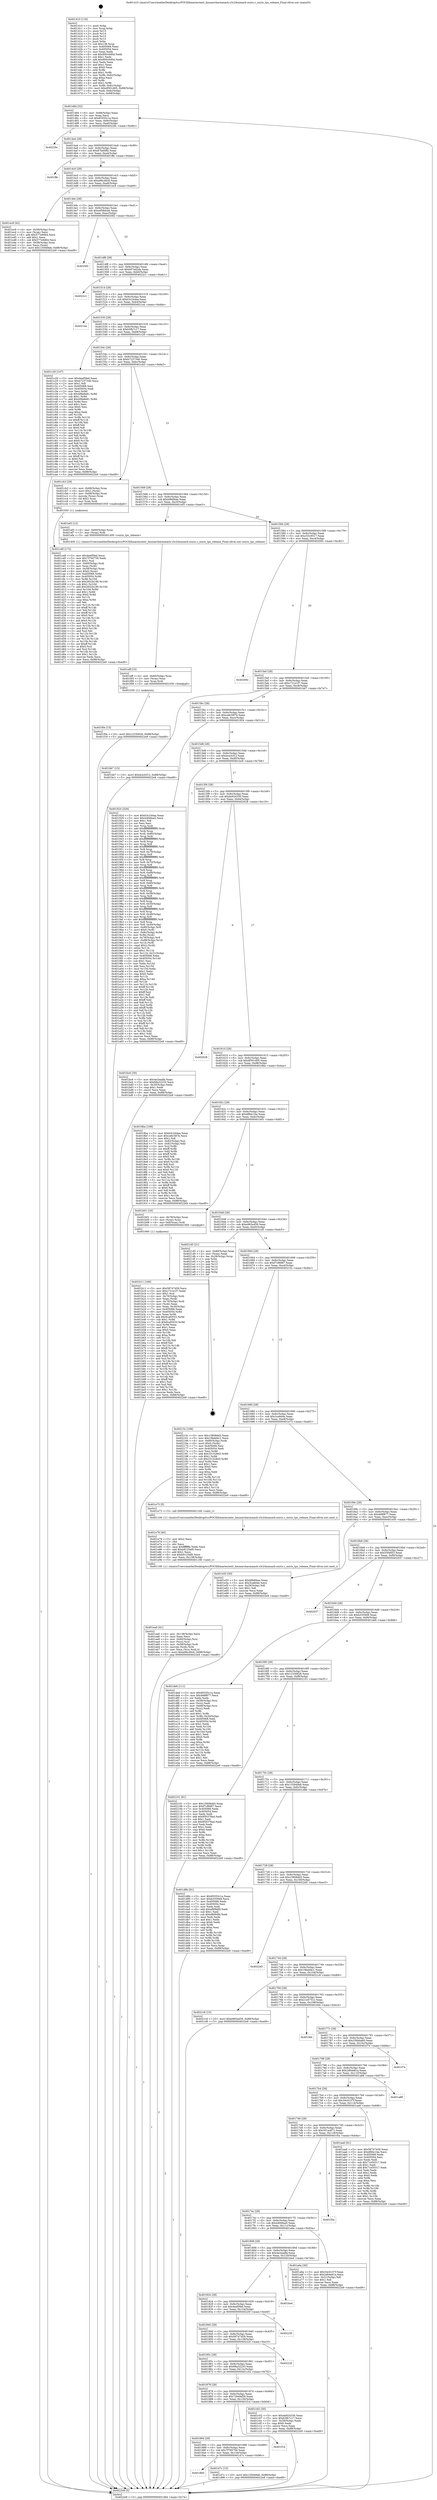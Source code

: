 digraph "0x401410" {
  label = "0x401410 (/mnt/c/Users/mathe/Desktop/tcc/POCII/binaries/extr_linuxarcharmmach-s3c24xxmach-osiris.c_osiris_tps_release_Final-ollvm.out::main(0))"
  labelloc = "t"
  node[shape=record]

  Entry [label="",width=0.3,height=0.3,shape=circle,fillcolor=black,style=filled]
  "0x401484" [label="{
     0x401484 [32]\l
     | [instrs]\l
     &nbsp;&nbsp;0x401484 \<+6\>: mov -0x88(%rbp),%eax\l
     &nbsp;&nbsp;0x40148a \<+2\>: mov %eax,%ecx\l
     &nbsp;&nbsp;0x40148c \<+6\>: sub $0x85555c1a,%ecx\l
     &nbsp;&nbsp;0x401492 \<+6\>: mov %eax,-0x9c(%rbp)\l
     &nbsp;&nbsp;0x401498 \<+6\>: mov %ecx,-0xa0(%rbp)\l
     &nbsp;&nbsp;0x40149e \<+6\>: je 000000000040229c \<main+0xe8c\>\l
  }"]
  "0x40229c" [label="{
     0x40229c\l
  }", style=dashed]
  "0x4014a4" [label="{
     0x4014a4 [28]\l
     | [instrs]\l
     &nbsp;&nbsp;0x4014a4 \<+5\>: jmp 00000000004014a9 \<main+0x99\>\l
     &nbsp;&nbsp;0x4014a9 \<+6\>: mov -0x9c(%rbp),%eax\l
     &nbsp;&nbsp;0x4014af \<+5\>: sub $0x87bd5f8c,%eax\l
     &nbsp;&nbsp;0x4014b4 \<+6\>: mov %eax,-0xa4(%rbp)\l
     &nbsp;&nbsp;0x4014ba \<+6\>: je 0000000000401ffe \<main+0xbee\>\l
  }"]
  Exit [label="",width=0.3,height=0.3,shape=circle,fillcolor=black,style=filled,peripheries=2]
  "0x401ffe" [label="{
     0x401ffe\l
  }", style=dashed]
  "0x4014c0" [label="{
     0x4014c0 [28]\l
     | [instrs]\l
     &nbsp;&nbsp;0x4014c0 \<+5\>: jmp 00000000004014c5 \<main+0xb5\>\l
     &nbsp;&nbsp;0x4014c5 \<+6\>: mov -0x9c(%rbp),%eax\l
     &nbsp;&nbsp;0x4014cb \<+5\>: sub $0xa96c46c6,%eax\l
     &nbsp;&nbsp;0x4014d0 \<+6\>: mov %eax,-0xa8(%rbp)\l
     &nbsp;&nbsp;0x4014d6 \<+6\>: je 0000000000401ec9 \<main+0xab9\>\l
  }"]
  "0x401f0e" [label="{
     0x401f0e [15]\l
     | [instrs]\l
     &nbsp;&nbsp;0x401f0e \<+10\>: movl $0x12330626,-0x88(%rbp)\l
     &nbsp;&nbsp;0x401f18 \<+5\>: jmp 00000000004022e9 \<main+0xed9\>\l
  }"]
  "0x401ec9" [label="{
     0x401ec9 [42]\l
     | [instrs]\l
     &nbsp;&nbsp;0x401ec9 \<+4\>: mov -0x58(%rbp),%rax\l
     &nbsp;&nbsp;0x401ecd \<+2\>: mov (%rax),%ecx\l
     &nbsp;&nbsp;0x401ecf \<+6\>: add $0x577e9d64,%ecx\l
     &nbsp;&nbsp;0x401ed5 \<+3\>: add $0x1,%ecx\l
     &nbsp;&nbsp;0x401ed8 \<+6\>: sub $0x577e9d64,%ecx\l
     &nbsp;&nbsp;0x401ede \<+4\>: mov -0x58(%rbp),%rax\l
     &nbsp;&nbsp;0x401ee2 \<+2\>: mov %ecx,(%rax)\l
     &nbsp;&nbsp;0x401ee4 \<+10\>: movl $0x135949a6,-0x88(%rbp)\l
     &nbsp;&nbsp;0x401eee \<+5\>: jmp 00000000004022e9 \<main+0xed9\>\l
  }"]
  "0x4014dc" [label="{
     0x4014dc [28]\l
     | [instrs]\l
     &nbsp;&nbsp;0x4014dc \<+5\>: jmp 00000000004014e1 \<main+0xd1\>\l
     &nbsp;&nbsp;0x4014e1 \<+6\>: mov -0x9c(%rbp),%eax\l
     &nbsp;&nbsp;0x4014e7 \<+5\>: sub $0xad58dceb,%eax\l
     &nbsp;&nbsp;0x4014ec \<+6\>: mov %eax,-0xac(%rbp)\l
     &nbsp;&nbsp;0x4014f2 \<+6\>: je 00000000004020f2 \<main+0xce2\>\l
  }"]
  "0x401eff" [label="{
     0x401eff [15]\l
     | [instrs]\l
     &nbsp;&nbsp;0x401eff \<+4\>: mov -0x60(%rbp),%rax\l
     &nbsp;&nbsp;0x401f03 \<+3\>: mov (%rax),%rax\l
     &nbsp;&nbsp;0x401f06 \<+3\>: mov %rax,%rdi\l
     &nbsp;&nbsp;0x401f09 \<+5\>: call 0000000000401030 \<free@plt\>\l
     | [calls]\l
     &nbsp;&nbsp;0x401030 \{1\} (unknown)\l
  }"]
  "0x4020f2" [label="{
     0x4020f2\l
  }", style=dashed]
  "0x4014f8" [label="{
     0x4014f8 [28]\l
     | [instrs]\l
     &nbsp;&nbsp;0x4014f8 \<+5\>: jmp 00000000004014fd \<main+0xed\>\l
     &nbsp;&nbsp;0x4014fd \<+6\>: mov -0x9c(%rbp),%eax\l
     &nbsp;&nbsp;0x401503 \<+5\>: sub $0xb07ed2da,%eax\l
     &nbsp;&nbsp;0x401508 \<+6\>: mov %eax,-0xb0(%rbp)\l
     &nbsp;&nbsp;0x40150e \<+6\>: je 00000000004022c1 \<main+0xeb1\>\l
  }"]
  "0x401ea0" [label="{
     0x401ea0 [41]\l
     | [instrs]\l
     &nbsp;&nbsp;0x401ea0 \<+6\>: mov -0x138(%rbp),%ecx\l
     &nbsp;&nbsp;0x401ea6 \<+3\>: imul %eax,%ecx\l
     &nbsp;&nbsp;0x401ea9 \<+4\>: mov -0x60(%rbp),%rsi\l
     &nbsp;&nbsp;0x401ead \<+3\>: mov (%rsi),%rsi\l
     &nbsp;&nbsp;0x401eb0 \<+4\>: mov -0x58(%rbp),%rdi\l
     &nbsp;&nbsp;0x401eb4 \<+3\>: movslq (%rdi),%rdi\l
     &nbsp;&nbsp;0x401eb7 \<+3\>: mov %ecx,(%rsi,%rdi,4)\l
     &nbsp;&nbsp;0x401eba \<+10\>: movl $0xa96c46c6,-0x88(%rbp)\l
     &nbsp;&nbsp;0x401ec4 \<+5\>: jmp 00000000004022e9 \<main+0xed9\>\l
  }"]
  "0x4022c1" [label="{
     0x4022c1\l
  }", style=dashed]
  "0x401514" [label="{
     0x401514 [28]\l
     | [instrs]\l
     &nbsp;&nbsp;0x401514 \<+5\>: jmp 0000000000401519 \<main+0x109\>\l
     &nbsp;&nbsp;0x401519 \<+6\>: mov -0x9c(%rbp),%eax\l
     &nbsp;&nbsp;0x40151f \<+5\>: sub $0xb3c244aa,%eax\l
     &nbsp;&nbsp;0x401524 \<+6\>: mov %eax,-0xb4(%rbp)\l
     &nbsp;&nbsp;0x40152a \<+6\>: je 00000000004021ea \<main+0xdda\>\l
  }"]
  "0x401e78" [label="{
     0x401e78 [40]\l
     | [instrs]\l
     &nbsp;&nbsp;0x401e78 \<+5\>: mov $0x2,%ecx\l
     &nbsp;&nbsp;0x401e7d \<+1\>: cltd\l
     &nbsp;&nbsp;0x401e7e \<+2\>: idiv %ecx\l
     &nbsp;&nbsp;0x401e80 \<+6\>: imul $0xfffffffe,%edx,%ecx\l
     &nbsp;&nbsp;0x401e86 \<+6\>: add $0xb9125af0,%ecx\l
     &nbsp;&nbsp;0x401e8c \<+3\>: add $0x1,%ecx\l
     &nbsp;&nbsp;0x401e8f \<+6\>: sub $0xb9125af0,%ecx\l
     &nbsp;&nbsp;0x401e95 \<+6\>: mov %ecx,-0x138(%rbp)\l
     &nbsp;&nbsp;0x401e9b \<+5\>: call 0000000000401160 \<next_i\>\l
     | [calls]\l
     &nbsp;&nbsp;0x401160 \{1\} (/mnt/c/Users/mathe/Desktop/tcc/POCII/binaries/extr_linuxarcharmmach-s3c24xxmach-osiris.c_osiris_tps_release_Final-ollvm.out::next_i)\l
  }"]
  "0x4021ea" [label="{
     0x4021ea\l
  }", style=dashed]
  "0x401530" [label="{
     0x401530 [28]\l
     | [instrs]\l
     &nbsp;&nbsp;0x401530 \<+5\>: jmp 0000000000401535 \<main+0x125\>\l
     &nbsp;&nbsp;0x401535 \<+6\>: mov -0x9c(%rbp),%eax\l
     &nbsp;&nbsp;0x40153b \<+5\>: sub $0xb5fb7c17,%eax\l
     &nbsp;&nbsp;0x401540 \<+6\>: mov %eax,-0xb8(%rbp)\l
     &nbsp;&nbsp;0x401546 \<+6\>: je 0000000000401c20 \<main+0x810\>\l
  }"]
  "0x4018b0" [label="{
     0x4018b0\l
  }", style=dashed]
  "0x401c20" [label="{
     0x401c20 [147]\l
     | [instrs]\l
     &nbsp;&nbsp;0x401c20 \<+5\>: mov $0x4eef5fed,%eax\l
     &nbsp;&nbsp;0x401c25 \<+5\>: mov $0xb7237340,%ecx\l
     &nbsp;&nbsp;0x401c2a \<+2\>: mov $0x1,%dl\l
     &nbsp;&nbsp;0x401c2c \<+7\>: mov 0x405068,%esi\l
     &nbsp;&nbsp;0x401c33 \<+7\>: mov 0x405054,%edi\l
     &nbsp;&nbsp;0x401c3a \<+3\>: mov %esi,%r8d\l
     &nbsp;&nbsp;0x401c3d \<+7\>: sub $0x49fa8e81,%r8d\l
     &nbsp;&nbsp;0x401c44 \<+4\>: sub $0x1,%r8d\l
     &nbsp;&nbsp;0x401c48 \<+7\>: add $0x49fa8e81,%r8d\l
     &nbsp;&nbsp;0x401c4f \<+4\>: imul %r8d,%esi\l
     &nbsp;&nbsp;0x401c53 \<+3\>: and $0x1,%esi\l
     &nbsp;&nbsp;0x401c56 \<+3\>: cmp $0x0,%esi\l
     &nbsp;&nbsp;0x401c59 \<+4\>: sete %r9b\l
     &nbsp;&nbsp;0x401c5d \<+3\>: cmp $0xa,%edi\l
     &nbsp;&nbsp;0x401c60 \<+4\>: setl %r10b\l
     &nbsp;&nbsp;0x401c64 \<+3\>: mov %r9b,%r11b\l
     &nbsp;&nbsp;0x401c67 \<+4\>: xor $0xff,%r11b\l
     &nbsp;&nbsp;0x401c6b \<+3\>: mov %r10b,%bl\l
     &nbsp;&nbsp;0x401c6e \<+3\>: xor $0xff,%bl\l
     &nbsp;&nbsp;0x401c71 \<+3\>: xor $0x0,%dl\l
     &nbsp;&nbsp;0x401c74 \<+3\>: mov %r11b,%r14b\l
     &nbsp;&nbsp;0x401c77 \<+4\>: and $0x0,%r14b\l
     &nbsp;&nbsp;0x401c7b \<+3\>: and %dl,%r9b\l
     &nbsp;&nbsp;0x401c7e \<+3\>: mov %bl,%r15b\l
     &nbsp;&nbsp;0x401c81 \<+4\>: and $0x0,%r15b\l
     &nbsp;&nbsp;0x401c85 \<+3\>: and %dl,%r10b\l
     &nbsp;&nbsp;0x401c88 \<+3\>: or %r9b,%r14b\l
     &nbsp;&nbsp;0x401c8b \<+3\>: or %r10b,%r15b\l
     &nbsp;&nbsp;0x401c8e \<+3\>: xor %r15b,%r14b\l
     &nbsp;&nbsp;0x401c91 \<+3\>: or %bl,%r11b\l
     &nbsp;&nbsp;0x401c94 \<+4\>: xor $0xff,%r11b\l
     &nbsp;&nbsp;0x401c98 \<+3\>: or $0x0,%dl\l
     &nbsp;&nbsp;0x401c9b \<+3\>: and %dl,%r11b\l
     &nbsp;&nbsp;0x401c9e \<+3\>: or %r11b,%r14b\l
     &nbsp;&nbsp;0x401ca1 \<+4\>: test $0x1,%r14b\l
     &nbsp;&nbsp;0x401ca5 \<+3\>: cmovne %ecx,%eax\l
     &nbsp;&nbsp;0x401ca8 \<+6\>: mov %eax,-0x88(%rbp)\l
     &nbsp;&nbsp;0x401cae \<+5\>: jmp 00000000004022e9 \<main+0xed9\>\l
  }"]
  "0x40154c" [label="{
     0x40154c [28]\l
     | [instrs]\l
     &nbsp;&nbsp;0x40154c \<+5\>: jmp 0000000000401551 \<main+0x141\>\l
     &nbsp;&nbsp;0x401551 \<+6\>: mov -0x9c(%rbp),%eax\l
     &nbsp;&nbsp;0x401557 \<+5\>: sub $0xb7237340,%eax\l
     &nbsp;&nbsp;0x40155c \<+6\>: mov %eax,-0xbc(%rbp)\l
     &nbsp;&nbsp;0x401562 \<+6\>: je 0000000000401cb3 \<main+0x8a3\>\l
  }"]
  "0x401d7c" [label="{
     0x401d7c [15]\l
     | [instrs]\l
     &nbsp;&nbsp;0x401d7c \<+10\>: movl $0x135949a6,-0x88(%rbp)\l
     &nbsp;&nbsp;0x401d86 \<+5\>: jmp 00000000004022e9 \<main+0xed9\>\l
  }"]
  "0x401cb3" [label="{
     0x401cb3 [29]\l
     | [instrs]\l
     &nbsp;&nbsp;0x401cb3 \<+4\>: mov -0x68(%rbp),%rax\l
     &nbsp;&nbsp;0x401cb7 \<+6\>: movl $0x1,(%rax)\l
     &nbsp;&nbsp;0x401cbd \<+4\>: mov -0x68(%rbp),%rax\l
     &nbsp;&nbsp;0x401cc1 \<+3\>: movslq (%rax),%rax\l
     &nbsp;&nbsp;0x401cc4 \<+4\>: shl $0x2,%rax\l
     &nbsp;&nbsp;0x401cc8 \<+3\>: mov %rax,%rdi\l
     &nbsp;&nbsp;0x401ccb \<+5\>: call 0000000000401050 \<malloc@plt\>\l
     | [calls]\l
     &nbsp;&nbsp;0x401050 \{1\} (unknown)\l
  }"]
  "0x401568" [label="{
     0x401568 [28]\l
     | [instrs]\l
     &nbsp;&nbsp;0x401568 \<+5\>: jmp 000000000040156d \<main+0x15d\>\l
     &nbsp;&nbsp;0x40156d \<+6\>: mov -0x9c(%rbp),%eax\l
     &nbsp;&nbsp;0x401573 \<+5\>: sub $0xbf9df4ae,%eax\l
     &nbsp;&nbsp;0x401578 \<+6\>: mov %eax,-0xc0(%rbp)\l
     &nbsp;&nbsp;0x40157e \<+6\>: je 0000000000401ef3 \<main+0xae3\>\l
  }"]
  "0x401894" [label="{
     0x401894 [28]\l
     | [instrs]\l
     &nbsp;&nbsp;0x401894 \<+5\>: jmp 0000000000401899 \<main+0x489\>\l
     &nbsp;&nbsp;0x401899 \<+6\>: mov -0x9c(%rbp),%eax\l
     &nbsp;&nbsp;0x40189f \<+5\>: sub $0x7f760759,%eax\l
     &nbsp;&nbsp;0x4018a4 \<+6\>: mov %eax,-0x134(%rbp)\l
     &nbsp;&nbsp;0x4018aa \<+6\>: je 0000000000401d7c \<main+0x96c\>\l
  }"]
  "0x401ef3" [label="{
     0x401ef3 [12]\l
     | [instrs]\l
     &nbsp;&nbsp;0x401ef3 \<+4\>: mov -0x60(%rbp),%rax\l
     &nbsp;&nbsp;0x401ef7 \<+3\>: mov (%rax),%rdi\l
     &nbsp;&nbsp;0x401efa \<+5\>: call 0000000000401400 \<osiris_tps_release\>\l
     | [calls]\l
     &nbsp;&nbsp;0x401400 \{1\} (/mnt/c/Users/mathe/Desktop/tcc/POCII/binaries/extr_linuxarcharmmach-s3c24xxmach-osiris.c_osiris_tps_release_Final-ollvm.out::osiris_tps_release)\l
  }"]
  "0x401584" [label="{
     0x401584 [28]\l
     | [instrs]\l
     &nbsp;&nbsp;0x401584 \<+5\>: jmp 0000000000401589 \<main+0x179\>\l
     &nbsp;&nbsp;0x401589 \<+6\>: mov -0x9c(%rbp),%eax\l
     &nbsp;&nbsp;0x40158f \<+5\>: sub $0xc53c9517,%eax\l
     &nbsp;&nbsp;0x401594 \<+6\>: mov %eax,-0xc4(%rbp)\l
     &nbsp;&nbsp;0x40159a \<+6\>: je 0000000000402092 \<main+0xc82\>\l
  }"]
  "0x401f1d" [label="{
     0x401f1d\l
  }", style=dashed]
  "0x402092" [label="{
     0x402092\l
  }", style=dashed]
  "0x4015a0" [label="{
     0x4015a0 [28]\l
     | [instrs]\l
     &nbsp;&nbsp;0x4015a0 \<+5\>: jmp 00000000004015a5 \<main+0x195\>\l
     &nbsp;&nbsp;0x4015a5 \<+6\>: mov -0x9c(%rbp),%eax\l
     &nbsp;&nbsp;0x4015ab \<+5\>: sub $0xc721e1f7,%eax\l
     &nbsp;&nbsp;0x4015b0 \<+6\>: mov %eax,-0xc8(%rbp)\l
     &nbsp;&nbsp;0x4015b6 \<+6\>: je 0000000000401bb7 \<main+0x7a7\>\l
  }"]
  "0x401cd0" [label="{
     0x401cd0 [172]\l
     | [instrs]\l
     &nbsp;&nbsp;0x401cd0 \<+5\>: mov $0x4eef5fed,%ecx\l
     &nbsp;&nbsp;0x401cd5 \<+5\>: mov $0x7f760759,%edx\l
     &nbsp;&nbsp;0x401cda \<+3\>: mov $0x1,%sil\l
     &nbsp;&nbsp;0x401cdd \<+4\>: mov -0x60(%rbp),%rdi\l
     &nbsp;&nbsp;0x401ce1 \<+3\>: mov %rax,(%rdi)\l
     &nbsp;&nbsp;0x401ce4 \<+4\>: mov -0x58(%rbp),%rax\l
     &nbsp;&nbsp;0x401ce8 \<+6\>: movl $0x0,(%rax)\l
     &nbsp;&nbsp;0x401cee \<+8\>: mov 0x405068,%r8d\l
     &nbsp;&nbsp;0x401cf6 \<+8\>: mov 0x405054,%r9d\l
     &nbsp;&nbsp;0x401cfe \<+3\>: mov %r8d,%r10d\l
     &nbsp;&nbsp;0x401d01 \<+7\>: sub $0x2652b190,%r10d\l
     &nbsp;&nbsp;0x401d08 \<+4\>: sub $0x1,%r10d\l
     &nbsp;&nbsp;0x401d0c \<+7\>: add $0x2652b190,%r10d\l
     &nbsp;&nbsp;0x401d13 \<+4\>: imul %r10d,%r8d\l
     &nbsp;&nbsp;0x401d17 \<+4\>: and $0x1,%r8d\l
     &nbsp;&nbsp;0x401d1b \<+4\>: cmp $0x0,%r8d\l
     &nbsp;&nbsp;0x401d1f \<+4\>: sete %r11b\l
     &nbsp;&nbsp;0x401d23 \<+4\>: cmp $0xa,%r9d\l
     &nbsp;&nbsp;0x401d27 \<+3\>: setl %bl\l
     &nbsp;&nbsp;0x401d2a \<+3\>: mov %r11b,%r14b\l
     &nbsp;&nbsp;0x401d2d \<+4\>: xor $0xff,%r14b\l
     &nbsp;&nbsp;0x401d31 \<+3\>: mov %bl,%r15b\l
     &nbsp;&nbsp;0x401d34 \<+4\>: xor $0xff,%r15b\l
     &nbsp;&nbsp;0x401d38 \<+4\>: xor $0x0,%sil\l
     &nbsp;&nbsp;0x401d3c \<+3\>: mov %r14b,%r12b\l
     &nbsp;&nbsp;0x401d3f \<+4\>: and $0x0,%r12b\l
     &nbsp;&nbsp;0x401d43 \<+3\>: and %sil,%r11b\l
     &nbsp;&nbsp;0x401d46 \<+3\>: mov %r15b,%r13b\l
     &nbsp;&nbsp;0x401d49 \<+4\>: and $0x0,%r13b\l
     &nbsp;&nbsp;0x401d4d \<+3\>: and %sil,%bl\l
     &nbsp;&nbsp;0x401d50 \<+3\>: or %r11b,%r12b\l
     &nbsp;&nbsp;0x401d53 \<+3\>: or %bl,%r13b\l
     &nbsp;&nbsp;0x401d56 \<+3\>: xor %r13b,%r12b\l
     &nbsp;&nbsp;0x401d59 \<+3\>: or %r15b,%r14b\l
     &nbsp;&nbsp;0x401d5c \<+4\>: xor $0xff,%r14b\l
     &nbsp;&nbsp;0x401d60 \<+4\>: or $0x0,%sil\l
     &nbsp;&nbsp;0x401d64 \<+3\>: and %sil,%r14b\l
     &nbsp;&nbsp;0x401d67 \<+3\>: or %r14b,%r12b\l
     &nbsp;&nbsp;0x401d6a \<+4\>: test $0x1,%r12b\l
     &nbsp;&nbsp;0x401d6e \<+3\>: cmovne %edx,%ecx\l
     &nbsp;&nbsp;0x401d71 \<+6\>: mov %ecx,-0x88(%rbp)\l
     &nbsp;&nbsp;0x401d77 \<+5\>: jmp 00000000004022e9 \<main+0xed9\>\l
  }"]
  "0x401bb7" [label="{
     0x401bb7 [15]\l
     | [instrs]\l
     &nbsp;&nbsp;0x401bb7 \<+10\>: movl $0xdca3cf12,-0x88(%rbp)\l
     &nbsp;&nbsp;0x401bc1 \<+5\>: jmp 00000000004022e9 \<main+0xed9\>\l
  }"]
  "0x4015bc" [label="{
     0x4015bc [28]\l
     | [instrs]\l
     &nbsp;&nbsp;0x4015bc \<+5\>: jmp 00000000004015c1 \<main+0x1b1\>\l
     &nbsp;&nbsp;0x4015c1 \<+6\>: mov -0x9c(%rbp),%eax\l
     &nbsp;&nbsp;0x4015c7 \<+5\>: sub $0xce6c587b,%eax\l
     &nbsp;&nbsp;0x4015cc \<+6\>: mov %eax,-0xcc(%rbp)\l
     &nbsp;&nbsp;0x4015d2 \<+6\>: je 0000000000401924 \<main+0x514\>\l
  }"]
  "0x401878" [label="{
     0x401878 [28]\l
     | [instrs]\l
     &nbsp;&nbsp;0x401878 \<+5\>: jmp 000000000040187d \<main+0x46d\>\l
     &nbsp;&nbsp;0x40187d \<+6\>: mov -0x9c(%rbp),%eax\l
     &nbsp;&nbsp;0x401883 \<+5\>: sub $0x72949d59,%eax\l
     &nbsp;&nbsp;0x401888 \<+6\>: mov %eax,-0x130(%rbp)\l
     &nbsp;&nbsp;0x40188e \<+6\>: je 0000000000401f1d \<main+0xb0d\>\l
  }"]
  "0x401924" [label="{
     0x401924 [326]\l
     | [instrs]\l
     &nbsp;&nbsp;0x401924 \<+5\>: mov $0xb3c244aa,%eax\l
     &nbsp;&nbsp;0x401929 \<+5\>: mov $0x44f49aa5,%ecx\l
     &nbsp;&nbsp;0x40192e \<+2\>: mov $0x1,%dl\l
     &nbsp;&nbsp;0x401930 \<+2\>: xor %esi,%esi\l
     &nbsp;&nbsp;0x401932 \<+3\>: mov %rsp,%rdi\l
     &nbsp;&nbsp;0x401935 \<+4\>: add $0xfffffffffffffff0,%rdi\l
     &nbsp;&nbsp;0x401939 \<+3\>: mov %rdi,%rsp\l
     &nbsp;&nbsp;0x40193c \<+4\>: mov %rdi,-0x80(%rbp)\l
     &nbsp;&nbsp;0x401940 \<+3\>: mov %rsp,%rdi\l
     &nbsp;&nbsp;0x401943 \<+4\>: add $0xfffffffffffffff0,%rdi\l
     &nbsp;&nbsp;0x401947 \<+3\>: mov %rdi,%rsp\l
     &nbsp;&nbsp;0x40194a \<+3\>: mov %rsp,%r8\l
     &nbsp;&nbsp;0x40194d \<+4\>: add $0xfffffffffffffff0,%r8\l
     &nbsp;&nbsp;0x401951 \<+3\>: mov %r8,%rsp\l
     &nbsp;&nbsp;0x401954 \<+4\>: mov %r8,-0x78(%rbp)\l
     &nbsp;&nbsp;0x401958 \<+3\>: mov %rsp,%r8\l
     &nbsp;&nbsp;0x40195b \<+4\>: add $0xfffffffffffffff0,%r8\l
     &nbsp;&nbsp;0x40195f \<+3\>: mov %r8,%rsp\l
     &nbsp;&nbsp;0x401962 \<+4\>: mov %r8,-0x70(%rbp)\l
     &nbsp;&nbsp;0x401966 \<+3\>: mov %rsp,%r8\l
     &nbsp;&nbsp;0x401969 \<+4\>: add $0xfffffffffffffff0,%r8\l
     &nbsp;&nbsp;0x40196d \<+3\>: mov %r8,%rsp\l
     &nbsp;&nbsp;0x401970 \<+4\>: mov %r8,-0x68(%rbp)\l
     &nbsp;&nbsp;0x401974 \<+3\>: mov %rsp,%r8\l
     &nbsp;&nbsp;0x401977 \<+4\>: add $0xfffffffffffffff0,%r8\l
     &nbsp;&nbsp;0x40197b \<+3\>: mov %r8,%rsp\l
     &nbsp;&nbsp;0x40197e \<+4\>: mov %r8,-0x60(%rbp)\l
     &nbsp;&nbsp;0x401982 \<+3\>: mov %rsp,%r8\l
     &nbsp;&nbsp;0x401985 \<+4\>: add $0xfffffffffffffff0,%r8\l
     &nbsp;&nbsp;0x401989 \<+3\>: mov %r8,%rsp\l
     &nbsp;&nbsp;0x40198c \<+4\>: mov %r8,-0x58(%rbp)\l
     &nbsp;&nbsp;0x401990 \<+3\>: mov %rsp,%r8\l
     &nbsp;&nbsp;0x401993 \<+4\>: add $0xfffffffffffffff0,%r8\l
     &nbsp;&nbsp;0x401997 \<+3\>: mov %r8,%rsp\l
     &nbsp;&nbsp;0x40199a \<+4\>: mov %r8,-0x50(%rbp)\l
     &nbsp;&nbsp;0x40199e \<+3\>: mov %rsp,%r8\l
     &nbsp;&nbsp;0x4019a1 \<+4\>: add $0xfffffffffffffff0,%r8\l
     &nbsp;&nbsp;0x4019a5 \<+3\>: mov %r8,%rsp\l
     &nbsp;&nbsp;0x4019a8 \<+4\>: mov %r8,-0x48(%rbp)\l
     &nbsp;&nbsp;0x4019ac \<+3\>: mov %rsp,%r8\l
     &nbsp;&nbsp;0x4019af \<+4\>: add $0xfffffffffffffff0,%r8\l
     &nbsp;&nbsp;0x4019b3 \<+3\>: mov %r8,%rsp\l
     &nbsp;&nbsp;0x4019b6 \<+4\>: mov %r8,-0x40(%rbp)\l
     &nbsp;&nbsp;0x4019ba \<+4\>: mov -0x80(%rbp),%r8\l
     &nbsp;&nbsp;0x4019be \<+7\>: movl $0x0,(%r8)\l
     &nbsp;&nbsp;0x4019c5 \<+7\>: mov -0x8c(%rbp),%r9d\l
     &nbsp;&nbsp;0x4019cc \<+3\>: mov %r9d,(%rdi)\l
     &nbsp;&nbsp;0x4019cf \<+4\>: mov -0x78(%rbp),%r8\l
     &nbsp;&nbsp;0x4019d3 \<+7\>: mov -0x98(%rbp),%r10\l
     &nbsp;&nbsp;0x4019da \<+3\>: mov %r10,(%r8)\l
     &nbsp;&nbsp;0x4019dd \<+3\>: cmpl $0x2,(%rdi)\l
     &nbsp;&nbsp;0x4019e0 \<+4\>: setne %r11b\l
     &nbsp;&nbsp;0x4019e4 \<+4\>: and $0x1,%r11b\l
     &nbsp;&nbsp;0x4019e8 \<+4\>: mov %r11b,-0x31(%rbp)\l
     &nbsp;&nbsp;0x4019ec \<+7\>: mov 0x405068,%ebx\l
     &nbsp;&nbsp;0x4019f3 \<+8\>: mov 0x405054,%r14d\l
     &nbsp;&nbsp;0x4019fb \<+3\>: sub $0x1,%esi\l
     &nbsp;&nbsp;0x4019fe \<+3\>: mov %ebx,%r15d\l
     &nbsp;&nbsp;0x401a01 \<+3\>: add %esi,%r15d\l
     &nbsp;&nbsp;0x401a04 \<+4\>: imul %r15d,%ebx\l
     &nbsp;&nbsp;0x401a08 \<+3\>: and $0x1,%ebx\l
     &nbsp;&nbsp;0x401a0b \<+3\>: cmp $0x0,%ebx\l
     &nbsp;&nbsp;0x401a0e \<+4\>: sete %r11b\l
     &nbsp;&nbsp;0x401a12 \<+4\>: cmp $0xa,%r14d\l
     &nbsp;&nbsp;0x401a16 \<+4\>: setl %r12b\l
     &nbsp;&nbsp;0x401a1a \<+3\>: mov %r11b,%r13b\l
     &nbsp;&nbsp;0x401a1d \<+4\>: xor $0xff,%r13b\l
     &nbsp;&nbsp;0x401a21 \<+3\>: mov %r12b,%sil\l
     &nbsp;&nbsp;0x401a24 \<+4\>: xor $0xff,%sil\l
     &nbsp;&nbsp;0x401a28 \<+3\>: xor $0x1,%dl\l
     &nbsp;&nbsp;0x401a2b \<+3\>: mov %r13b,%dil\l
     &nbsp;&nbsp;0x401a2e \<+4\>: and $0xff,%dil\l
     &nbsp;&nbsp;0x401a32 \<+3\>: and %dl,%r11b\l
     &nbsp;&nbsp;0x401a35 \<+3\>: mov %sil,%r8b\l
     &nbsp;&nbsp;0x401a38 \<+4\>: and $0xff,%r8b\l
     &nbsp;&nbsp;0x401a3c \<+3\>: and %dl,%r12b\l
     &nbsp;&nbsp;0x401a3f \<+3\>: or %r11b,%dil\l
     &nbsp;&nbsp;0x401a42 \<+3\>: or %r12b,%r8b\l
     &nbsp;&nbsp;0x401a45 \<+3\>: xor %r8b,%dil\l
     &nbsp;&nbsp;0x401a48 \<+3\>: or %sil,%r13b\l
     &nbsp;&nbsp;0x401a4b \<+4\>: xor $0xff,%r13b\l
     &nbsp;&nbsp;0x401a4f \<+3\>: or $0x1,%dl\l
     &nbsp;&nbsp;0x401a52 \<+3\>: and %dl,%r13b\l
     &nbsp;&nbsp;0x401a55 \<+3\>: or %r13b,%dil\l
     &nbsp;&nbsp;0x401a58 \<+4\>: test $0x1,%dil\l
     &nbsp;&nbsp;0x401a5c \<+3\>: cmovne %ecx,%eax\l
     &nbsp;&nbsp;0x401a5f \<+6\>: mov %eax,-0x88(%rbp)\l
     &nbsp;&nbsp;0x401a65 \<+5\>: jmp 00000000004022e9 \<main+0xed9\>\l
  }"]
  "0x4015d8" [label="{
     0x4015d8 [28]\l
     | [instrs]\l
     &nbsp;&nbsp;0x4015d8 \<+5\>: jmp 00000000004015dd \<main+0x1cd\>\l
     &nbsp;&nbsp;0x4015dd \<+6\>: mov -0x9c(%rbp),%eax\l
     &nbsp;&nbsp;0x4015e3 \<+5\>: sub $0xdca3cf12,%eax\l
     &nbsp;&nbsp;0x4015e8 \<+6\>: mov %eax,-0xd0(%rbp)\l
     &nbsp;&nbsp;0x4015ee \<+6\>: je 0000000000401bc6 \<main+0x7b6\>\l
  }"]
  "0x401c02" [label="{
     0x401c02 [30]\l
     | [instrs]\l
     &nbsp;&nbsp;0x401c02 \<+5\>: mov $0xde924330,%eax\l
     &nbsp;&nbsp;0x401c07 \<+5\>: mov $0xb5fb7c17,%ecx\l
     &nbsp;&nbsp;0x401c0c \<+3\>: mov -0x30(%rbp),%edx\l
     &nbsp;&nbsp;0x401c0f \<+3\>: cmp $0x0,%edx\l
     &nbsp;&nbsp;0x401c12 \<+3\>: cmove %ecx,%eax\l
     &nbsp;&nbsp;0x401c15 \<+6\>: mov %eax,-0x88(%rbp)\l
     &nbsp;&nbsp;0x401c1b \<+5\>: jmp 00000000004022e9 \<main+0xed9\>\l
  }"]
  "0x401bc6" [label="{
     0x401bc6 [30]\l
     | [instrs]\l
     &nbsp;&nbsp;0x401bc6 \<+5\>: mov $0x4e2eadfa,%eax\l
     &nbsp;&nbsp;0x401bcb \<+5\>: mov $0x68a32233,%ecx\l
     &nbsp;&nbsp;0x401bd0 \<+3\>: mov -0x30(%rbp),%edx\l
     &nbsp;&nbsp;0x401bd3 \<+3\>: cmp $0x1,%edx\l
     &nbsp;&nbsp;0x401bd6 \<+3\>: cmovl %ecx,%eax\l
     &nbsp;&nbsp;0x401bd9 \<+6\>: mov %eax,-0x88(%rbp)\l
     &nbsp;&nbsp;0x401bdf \<+5\>: jmp 00000000004022e9 \<main+0xed9\>\l
  }"]
  "0x4015f4" [label="{
     0x4015f4 [28]\l
     | [instrs]\l
     &nbsp;&nbsp;0x4015f4 \<+5\>: jmp 00000000004015f9 \<main+0x1e9\>\l
     &nbsp;&nbsp;0x4015f9 \<+6\>: mov -0x9c(%rbp),%eax\l
     &nbsp;&nbsp;0x4015ff \<+5\>: sub $0xde924330,%eax\l
     &nbsp;&nbsp;0x401604 \<+6\>: mov %eax,-0xd4(%rbp)\l
     &nbsp;&nbsp;0x40160a \<+6\>: je 0000000000402028 \<main+0xc18\>\l
  }"]
  "0x40185c" [label="{
     0x40185c [28]\l
     | [instrs]\l
     &nbsp;&nbsp;0x40185c \<+5\>: jmp 0000000000401861 \<main+0x451\>\l
     &nbsp;&nbsp;0x401861 \<+6\>: mov -0x9c(%rbp),%eax\l
     &nbsp;&nbsp;0x401867 \<+5\>: sub $0x68a32233,%eax\l
     &nbsp;&nbsp;0x40186c \<+6\>: mov %eax,-0x12c(%rbp)\l
     &nbsp;&nbsp;0x401872 \<+6\>: je 0000000000401c02 \<main+0x7f2\>\l
  }"]
  "0x402028" [label="{
     0x402028\l
  }", style=dashed]
  "0x401610" [label="{
     0x401610 [28]\l
     | [instrs]\l
     &nbsp;&nbsp;0x401610 \<+5\>: jmp 0000000000401615 \<main+0x205\>\l
     &nbsp;&nbsp;0x401615 \<+6\>: mov -0x9c(%rbp),%eax\l
     &nbsp;&nbsp;0x40161b \<+5\>: sub $0xdf301d05,%eax\l
     &nbsp;&nbsp;0x401620 \<+6\>: mov %eax,-0xd8(%rbp)\l
     &nbsp;&nbsp;0x401626 \<+6\>: je 00000000004018ba \<main+0x4aa\>\l
  }"]
  "0x40222f" [label="{
     0x40222f\l
  }", style=dashed]
  "0x4018ba" [label="{
     0x4018ba [106]\l
     | [instrs]\l
     &nbsp;&nbsp;0x4018ba \<+5\>: mov $0xb3c244aa,%eax\l
     &nbsp;&nbsp;0x4018bf \<+5\>: mov $0xce6c587b,%ecx\l
     &nbsp;&nbsp;0x4018c4 \<+2\>: mov $0x1,%dl\l
     &nbsp;&nbsp;0x4018c6 \<+7\>: mov -0x82(%rbp),%sil\l
     &nbsp;&nbsp;0x4018cd \<+7\>: mov -0x81(%rbp),%dil\l
     &nbsp;&nbsp;0x4018d4 \<+3\>: mov %sil,%r8b\l
     &nbsp;&nbsp;0x4018d7 \<+4\>: xor $0xff,%r8b\l
     &nbsp;&nbsp;0x4018db \<+3\>: mov %dil,%r9b\l
     &nbsp;&nbsp;0x4018de \<+4\>: xor $0xff,%r9b\l
     &nbsp;&nbsp;0x4018e2 \<+3\>: xor $0x0,%dl\l
     &nbsp;&nbsp;0x4018e5 \<+3\>: mov %r8b,%r10b\l
     &nbsp;&nbsp;0x4018e8 \<+4\>: and $0x0,%r10b\l
     &nbsp;&nbsp;0x4018ec \<+3\>: and %dl,%sil\l
     &nbsp;&nbsp;0x4018ef \<+3\>: mov %r9b,%r11b\l
     &nbsp;&nbsp;0x4018f2 \<+4\>: and $0x0,%r11b\l
     &nbsp;&nbsp;0x4018f6 \<+3\>: and %dl,%dil\l
     &nbsp;&nbsp;0x4018f9 \<+3\>: or %sil,%r10b\l
     &nbsp;&nbsp;0x4018fc \<+3\>: or %dil,%r11b\l
     &nbsp;&nbsp;0x4018ff \<+3\>: xor %r11b,%r10b\l
     &nbsp;&nbsp;0x401902 \<+3\>: or %r9b,%r8b\l
     &nbsp;&nbsp;0x401905 \<+4\>: xor $0xff,%r8b\l
     &nbsp;&nbsp;0x401909 \<+3\>: or $0x0,%dl\l
     &nbsp;&nbsp;0x40190c \<+3\>: and %dl,%r8b\l
     &nbsp;&nbsp;0x40190f \<+3\>: or %r8b,%r10b\l
     &nbsp;&nbsp;0x401912 \<+4\>: test $0x1,%r10b\l
     &nbsp;&nbsp;0x401916 \<+3\>: cmovne %ecx,%eax\l
     &nbsp;&nbsp;0x401919 \<+6\>: mov %eax,-0x88(%rbp)\l
     &nbsp;&nbsp;0x40191f \<+5\>: jmp 00000000004022e9 \<main+0xed9\>\l
  }"]
  "0x40162c" [label="{
     0x40162c [28]\l
     | [instrs]\l
     &nbsp;&nbsp;0x40162c \<+5\>: jmp 0000000000401631 \<main+0x221\>\l
     &nbsp;&nbsp;0x401631 \<+6\>: mov -0x9c(%rbp),%eax\l
     &nbsp;&nbsp;0x401637 \<+5\>: sub $0xdf84c1be,%eax\l
     &nbsp;&nbsp;0x40163c \<+6\>: mov %eax,-0xdc(%rbp)\l
     &nbsp;&nbsp;0x401642 \<+6\>: je 0000000000401b01 \<main+0x6f1\>\l
  }"]
  "0x4022e9" [label="{
     0x4022e9 [5]\l
     | [instrs]\l
     &nbsp;&nbsp;0x4022e9 \<+5\>: jmp 0000000000401484 \<main+0x74\>\l
  }"]
  "0x401410" [label="{
     0x401410 [116]\l
     | [instrs]\l
     &nbsp;&nbsp;0x401410 \<+1\>: push %rbp\l
     &nbsp;&nbsp;0x401411 \<+3\>: mov %rsp,%rbp\l
     &nbsp;&nbsp;0x401414 \<+2\>: push %r15\l
     &nbsp;&nbsp;0x401416 \<+2\>: push %r14\l
     &nbsp;&nbsp;0x401418 \<+2\>: push %r13\l
     &nbsp;&nbsp;0x40141a \<+2\>: push %r12\l
     &nbsp;&nbsp;0x40141c \<+1\>: push %rbx\l
     &nbsp;&nbsp;0x40141d \<+7\>: sub $0x138,%rsp\l
     &nbsp;&nbsp;0x401424 \<+7\>: mov 0x405068,%eax\l
     &nbsp;&nbsp;0x40142b \<+7\>: mov 0x405054,%ecx\l
     &nbsp;&nbsp;0x401432 \<+2\>: mov %eax,%edx\l
     &nbsp;&nbsp;0x401434 \<+6\>: sub $0x900c0d0d,%edx\l
     &nbsp;&nbsp;0x40143a \<+3\>: sub $0x1,%edx\l
     &nbsp;&nbsp;0x40143d \<+6\>: add $0x900c0d0d,%edx\l
     &nbsp;&nbsp;0x401443 \<+3\>: imul %edx,%eax\l
     &nbsp;&nbsp;0x401446 \<+3\>: and $0x1,%eax\l
     &nbsp;&nbsp;0x401449 \<+3\>: cmp $0x0,%eax\l
     &nbsp;&nbsp;0x40144c \<+4\>: sete %r8b\l
     &nbsp;&nbsp;0x401450 \<+4\>: and $0x1,%r8b\l
     &nbsp;&nbsp;0x401454 \<+7\>: mov %r8b,-0x82(%rbp)\l
     &nbsp;&nbsp;0x40145b \<+3\>: cmp $0xa,%ecx\l
     &nbsp;&nbsp;0x40145e \<+4\>: setl %r8b\l
     &nbsp;&nbsp;0x401462 \<+4\>: and $0x1,%r8b\l
     &nbsp;&nbsp;0x401466 \<+7\>: mov %r8b,-0x81(%rbp)\l
     &nbsp;&nbsp;0x40146d \<+10\>: movl $0xdf301d05,-0x88(%rbp)\l
     &nbsp;&nbsp;0x401477 \<+6\>: mov %edi,-0x8c(%rbp)\l
     &nbsp;&nbsp;0x40147d \<+7\>: mov %rsi,-0x98(%rbp)\l
  }"]
  "0x401840" [label="{
     0x401840 [28]\l
     | [instrs]\l
     &nbsp;&nbsp;0x401840 \<+5\>: jmp 0000000000401845 \<main+0x435\>\l
     &nbsp;&nbsp;0x401845 \<+6\>: mov -0x9c(%rbp),%eax\l
     &nbsp;&nbsp;0x40184b \<+5\>: sub $0x58747459,%eax\l
     &nbsp;&nbsp;0x401850 \<+6\>: mov %eax,-0x128(%rbp)\l
     &nbsp;&nbsp;0x401856 \<+6\>: je 000000000040222f \<main+0xe1f\>\l
  }"]
  "0x40225f" [label="{
     0x40225f\l
  }", style=dashed]
  "0x401b01" [label="{
     0x401b01 [16]\l
     | [instrs]\l
     &nbsp;&nbsp;0x401b01 \<+4\>: mov -0x78(%rbp),%rax\l
     &nbsp;&nbsp;0x401b05 \<+3\>: mov (%rax),%rax\l
     &nbsp;&nbsp;0x401b08 \<+4\>: mov 0x8(%rax),%rdi\l
     &nbsp;&nbsp;0x401b0c \<+5\>: call 0000000000401060 \<atoi@plt\>\l
     | [calls]\l
     &nbsp;&nbsp;0x401060 \{1\} (unknown)\l
  }"]
  "0x401648" [label="{
     0x401648 [28]\l
     | [instrs]\l
     &nbsp;&nbsp;0x401648 \<+5\>: jmp 000000000040164d \<main+0x23d\>\l
     &nbsp;&nbsp;0x40164d \<+6\>: mov -0x9c(%rbp),%eax\l
     &nbsp;&nbsp;0x401653 \<+5\>: sub $0xe965a459,%eax\l
     &nbsp;&nbsp;0x401658 \<+6\>: mov %eax,-0xe0(%rbp)\l
     &nbsp;&nbsp;0x40165e \<+6\>: je 00000000004021d5 \<main+0xdc5\>\l
  }"]
  "0x401824" [label="{
     0x401824 [28]\l
     | [instrs]\l
     &nbsp;&nbsp;0x401824 \<+5\>: jmp 0000000000401829 \<main+0x419\>\l
     &nbsp;&nbsp;0x401829 \<+6\>: mov -0x9c(%rbp),%eax\l
     &nbsp;&nbsp;0x40182f \<+5\>: sub $0x4eef5fed,%eax\l
     &nbsp;&nbsp;0x401834 \<+6\>: mov %eax,-0x124(%rbp)\l
     &nbsp;&nbsp;0x40183a \<+6\>: je 000000000040225f \<main+0xe4f\>\l
  }"]
  "0x4021d5" [label="{
     0x4021d5 [21]\l
     | [instrs]\l
     &nbsp;&nbsp;0x4021d5 \<+4\>: mov -0x80(%rbp),%rax\l
     &nbsp;&nbsp;0x4021d9 \<+2\>: mov (%rax),%eax\l
     &nbsp;&nbsp;0x4021db \<+4\>: lea -0x28(%rbp),%rsp\l
     &nbsp;&nbsp;0x4021df \<+1\>: pop %rbx\l
     &nbsp;&nbsp;0x4021e0 \<+2\>: pop %r12\l
     &nbsp;&nbsp;0x4021e2 \<+2\>: pop %r13\l
     &nbsp;&nbsp;0x4021e4 \<+2\>: pop %r14\l
     &nbsp;&nbsp;0x4021e6 \<+2\>: pop %r15\l
     &nbsp;&nbsp;0x4021e8 \<+1\>: pop %rbp\l
     &nbsp;&nbsp;0x4021e9 \<+1\>: ret\l
  }"]
  "0x401664" [label="{
     0x401664 [28]\l
     | [instrs]\l
     &nbsp;&nbsp;0x401664 \<+5\>: jmp 0000000000401669 \<main+0x259\>\l
     &nbsp;&nbsp;0x401669 \<+6\>: mov -0x9c(%rbp),%eax\l
     &nbsp;&nbsp;0x40166f \<+5\>: sub $0xf7cf6887,%eax\l
     &nbsp;&nbsp;0x401674 \<+6\>: mov %eax,-0xe4(%rbp)\l
     &nbsp;&nbsp;0x40167a \<+6\>: je 000000000040215c \<main+0xd4c\>\l
  }"]
  "0x401be4" [label="{
     0x401be4\l
  }", style=dashed]
  "0x40215c" [label="{
     0x40215c [106]\l
     | [instrs]\l
     &nbsp;&nbsp;0x40215c \<+5\>: mov $0x15808dd3,%eax\l
     &nbsp;&nbsp;0x402161 \<+5\>: mov $0x19bdd4c1,%ecx\l
     &nbsp;&nbsp;0x402166 \<+4\>: mov -0x80(%rbp),%rdx\l
     &nbsp;&nbsp;0x40216a \<+6\>: movl $0x0,(%rdx)\l
     &nbsp;&nbsp;0x402170 \<+7\>: mov 0x405068,%esi\l
     &nbsp;&nbsp;0x402177 \<+7\>: mov 0x405054,%edi\l
     &nbsp;&nbsp;0x40217e \<+3\>: mov %esi,%r8d\l
     &nbsp;&nbsp;0x402181 \<+7\>: add $0x331528d3,%r8d\l
     &nbsp;&nbsp;0x402188 \<+4\>: sub $0x1,%r8d\l
     &nbsp;&nbsp;0x40218c \<+7\>: sub $0x331528d3,%r8d\l
     &nbsp;&nbsp;0x402193 \<+4\>: imul %r8d,%esi\l
     &nbsp;&nbsp;0x402197 \<+3\>: and $0x1,%esi\l
     &nbsp;&nbsp;0x40219a \<+3\>: cmp $0x0,%esi\l
     &nbsp;&nbsp;0x40219d \<+4\>: sete %r9b\l
     &nbsp;&nbsp;0x4021a1 \<+3\>: cmp $0xa,%edi\l
     &nbsp;&nbsp;0x4021a4 \<+4\>: setl %r10b\l
     &nbsp;&nbsp;0x4021a8 \<+3\>: mov %r9b,%r11b\l
     &nbsp;&nbsp;0x4021ab \<+3\>: and %r10b,%r11b\l
     &nbsp;&nbsp;0x4021ae \<+3\>: xor %r10b,%r9b\l
     &nbsp;&nbsp;0x4021b1 \<+3\>: or %r9b,%r11b\l
     &nbsp;&nbsp;0x4021b4 \<+4\>: test $0x1,%r11b\l
     &nbsp;&nbsp;0x4021b8 \<+3\>: cmovne %ecx,%eax\l
     &nbsp;&nbsp;0x4021bb \<+6\>: mov %eax,-0x88(%rbp)\l
     &nbsp;&nbsp;0x4021c1 \<+5\>: jmp 00000000004022e9 \<main+0xed9\>\l
  }"]
  "0x401680" [label="{
     0x401680 [28]\l
     | [instrs]\l
     &nbsp;&nbsp;0x401680 \<+5\>: jmp 0000000000401685 \<main+0x275\>\l
     &nbsp;&nbsp;0x401685 \<+6\>: mov -0x9c(%rbp),%eax\l
     &nbsp;&nbsp;0x40168b \<+5\>: sub $0x3ca8d4e,%eax\l
     &nbsp;&nbsp;0x401690 \<+6\>: mov %eax,-0xe8(%rbp)\l
     &nbsp;&nbsp;0x401696 \<+6\>: je 0000000000401e73 \<main+0xa63\>\l
  }"]
  "0x401b11" [label="{
     0x401b11 [166]\l
     | [instrs]\l
     &nbsp;&nbsp;0x401b11 \<+5\>: mov $0x58747459,%ecx\l
     &nbsp;&nbsp;0x401b16 \<+5\>: mov $0xc721e1f7,%edx\l
     &nbsp;&nbsp;0x401b1b \<+3\>: mov $0x1,%sil\l
     &nbsp;&nbsp;0x401b1e \<+4\>: mov -0x70(%rbp),%rdi\l
     &nbsp;&nbsp;0x401b22 \<+2\>: mov %eax,(%rdi)\l
     &nbsp;&nbsp;0x401b24 \<+4\>: mov -0x70(%rbp),%rdi\l
     &nbsp;&nbsp;0x401b28 \<+2\>: mov (%rdi),%eax\l
     &nbsp;&nbsp;0x401b2a \<+3\>: mov %eax,-0x30(%rbp)\l
     &nbsp;&nbsp;0x401b2d \<+7\>: mov 0x405068,%eax\l
     &nbsp;&nbsp;0x401b34 \<+8\>: mov 0x405054,%r8d\l
     &nbsp;&nbsp;0x401b3c \<+3\>: mov %eax,%r9d\l
     &nbsp;&nbsp;0x401b3f \<+7\>: add $0x6caf2033,%r9d\l
     &nbsp;&nbsp;0x401b46 \<+4\>: sub $0x1,%r9d\l
     &nbsp;&nbsp;0x401b4a \<+7\>: sub $0x6caf2033,%r9d\l
     &nbsp;&nbsp;0x401b51 \<+4\>: imul %r9d,%eax\l
     &nbsp;&nbsp;0x401b55 \<+3\>: and $0x1,%eax\l
     &nbsp;&nbsp;0x401b58 \<+3\>: cmp $0x0,%eax\l
     &nbsp;&nbsp;0x401b5b \<+4\>: sete %r10b\l
     &nbsp;&nbsp;0x401b5f \<+4\>: cmp $0xa,%r8d\l
     &nbsp;&nbsp;0x401b63 \<+4\>: setl %r11b\l
     &nbsp;&nbsp;0x401b67 \<+3\>: mov %r10b,%bl\l
     &nbsp;&nbsp;0x401b6a \<+3\>: xor $0xff,%bl\l
     &nbsp;&nbsp;0x401b6d \<+3\>: mov %r11b,%r14b\l
     &nbsp;&nbsp;0x401b70 \<+4\>: xor $0xff,%r14b\l
     &nbsp;&nbsp;0x401b74 \<+4\>: xor $0x1,%sil\l
     &nbsp;&nbsp;0x401b78 \<+3\>: mov %bl,%r15b\l
     &nbsp;&nbsp;0x401b7b \<+4\>: and $0xff,%r15b\l
     &nbsp;&nbsp;0x401b7f \<+3\>: and %sil,%r10b\l
     &nbsp;&nbsp;0x401b82 \<+3\>: mov %r14b,%r12b\l
     &nbsp;&nbsp;0x401b85 \<+4\>: and $0xff,%r12b\l
     &nbsp;&nbsp;0x401b89 \<+3\>: and %sil,%r11b\l
     &nbsp;&nbsp;0x401b8c \<+3\>: or %r10b,%r15b\l
     &nbsp;&nbsp;0x401b8f \<+3\>: or %r11b,%r12b\l
     &nbsp;&nbsp;0x401b92 \<+3\>: xor %r12b,%r15b\l
     &nbsp;&nbsp;0x401b95 \<+3\>: or %r14b,%bl\l
     &nbsp;&nbsp;0x401b98 \<+3\>: xor $0xff,%bl\l
     &nbsp;&nbsp;0x401b9b \<+4\>: or $0x1,%sil\l
     &nbsp;&nbsp;0x401b9f \<+3\>: and %sil,%bl\l
     &nbsp;&nbsp;0x401ba2 \<+3\>: or %bl,%r15b\l
     &nbsp;&nbsp;0x401ba5 \<+4\>: test $0x1,%r15b\l
     &nbsp;&nbsp;0x401ba9 \<+3\>: cmovne %edx,%ecx\l
     &nbsp;&nbsp;0x401bac \<+6\>: mov %ecx,-0x88(%rbp)\l
     &nbsp;&nbsp;0x401bb2 \<+5\>: jmp 00000000004022e9 \<main+0xed9\>\l
  }"]
  "0x401e73" [label="{
     0x401e73 [5]\l
     | [instrs]\l
     &nbsp;&nbsp;0x401e73 \<+5\>: call 0000000000401160 \<next_i\>\l
     | [calls]\l
     &nbsp;&nbsp;0x401160 \{1\} (/mnt/c/Users/mathe/Desktop/tcc/POCII/binaries/extr_linuxarcharmmach-s3c24xxmach-osiris.c_osiris_tps_release_Final-ollvm.out::next_i)\l
  }"]
  "0x40169c" [label="{
     0x40169c [28]\l
     | [instrs]\l
     &nbsp;&nbsp;0x40169c \<+5\>: jmp 00000000004016a1 \<main+0x291\>\l
     &nbsp;&nbsp;0x4016a1 \<+6\>: mov -0x9c(%rbp),%eax\l
     &nbsp;&nbsp;0x4016a7 \<+5\>: sub $0x468f877,%eax\l
     &nbsp;&nbsp;0x4016ac \<+6\>: mov %eax,-0xec(%rbp)\l
     &nbsp;&nbsp;0x4016b2 \<+6\>: je 0000000000401e55 \<main+0xa45\>\l
  }"]
  "0x401808" [label="{
     0x401808 [28]\l
     | [instrs]\l
     &nbsp;&nbsp;0x401808 \<+5\>: jmp 000000000040180d \<main+0x3fd\>\l
     &nbsp;&nbsp;0x40180d \<+6\>: mov -0x9c(%rbp),%eax\l
     &nbsp;&nbsp;0x401813 \<+5\>: sub $0x4e2eadfa,%eax\l
     &nbsp;&nbsp;0x401818 \<+6\>: mov %eax,-0x120(%rbp)\l
     &nbsp;&nbsp;0x40181e \<+6\>: je 0000000000401be4 \<main+0x7d4\>\l
  }"]
  "0x401e55" [label="{
     0x401e55 [30]\l
     | [instrs]\l
     &nbsp;&nbsp;0x401e55 \<+5\>: mov $0xbf9df4ae,%eax\l
     &nbsp;&nbsp;0x401e5a \<+5\>: mov $0x3ca8d4e,%ecx\l
     &nbsp;&nbsp;0x401e5f \<+3\>: mov -0x29(%rbp),%dl\l
     &nbsp;&nbsp;0x401e62 \<+3\>: test $0x1,%dl\l
     &nbsp;&nbsp;0x401e65 \<+3\>: cmovne %ecx,%eax\l
     &nbsp;&nbsp;0x401e68 \<+6\>: mov %eax,-0x88(%rbp)\l
     &nbsp;&nbsp;0x401e6e \<+5\>: jmp 00000000004022e9 \<main+0xed9\>\l
  }"]
  "0x4016b8" [label="{
     0x4016b8 [28]\l
     | [instrs]\l
     &nbsp;&nbsp;0x4016b8 \<+5\>: jmp 00000000004016bd \<main+0x2ad\>\l
     &nbsp;&nbsp;0x4016bd \<+6\>: mov -0x9c(%rbp),%eax\l
     &nbsp;&nbsp;0x4016c3 \<+5\>: sub $0x55f4853,%eax\l
     &nbsp;&nbsp;0x4016c8 \<+6\>: mov %eax,-0xf0(%rbp)\l
     &nbsp;&nbsp;0x4016ce \<+6\>: je 0000000000402037 \<main+0xc27\>\l
  }"]
  "0x401a6a" [label="{
     0x401a6a [30]\l
     | [instrs]\l
     &nbsp;&nbsp;0x401a6a \<+5\>: mov $0x34c0157f,%eax\l
     &nbsp;&nbsp;0x401a6f \<+5\>: mov $0x2d64e81a,%ecx\l
     &nbsp;&nbsp;0x401a74 \<+3\>: mov -0x31(%rbp),%dl\l
     &nbsp;&nbsp;0x401a77 \<+3\>: test $0x1,%dl\l
     &nbsp;&nbsp;0x401a7a \<+3\>: cmovne %ecx,%eax\l
     &nbsp;&nbsp;0x401a7d \<+6\>: mov %eax,-0x88(%rbp)\l
     &nbsp;&nbsp;0x401a83 \<+5\>: jmp 00000000004022e9 \<main+0xed9\>\l
  }"]
  "0x402037" [label="{
     0x402037\l
  }", style=dashed]
  "0x4016d4" [label="{
     0x4016d4 [28]\l
     | [instrs]\l
     &nbsp;&nbsp;0x4016d4 \<+5\>: jmp 00000000004016d9 \<main+0x2c9\>\l
     &nbsp;&nbsp;0x4016d9 \<+6\>: mov -0x9c(%rbp),%eax\l
     &nbsp;&nbsp;0x4016df \<+5\>: sub $0xb335949,%eax\l
     &nbsp;&nbsp;0x4016e4 \<+6\>: mov %eax,-0xf4(%rbp)\l
     &nbsp;&nbsp;0x4016ea \<+6\>: je 0000000000401de6 \<main+0x9d6\>\l
  }"]
  "0x4017ec" [label="{
     0x4017ec [28]\l
     | [instrs]\l
     &nbsp;&nbsp;0x4017ec \<+5\>: jmp 00000000004017f1 \<main+0x3e1\>\l
     &nbsp;&nbsp;0x4017f1 \<+6\>: mov -0x9c(%rbp),%eax\l
     &nbsp;&nbsp;0x4017f7 \<+5\>: sub $0x44f49aa5,%eax\l
     &nbsp;&nbsp;0x4017fc \<+6\>: mov %eax,-0x11c(%rbp)\l
     &nbsp;&nbsp;0x401802 \<+6\>: je 0000000000401a6a \<main+0x65a\>\l
  }"]
  "0x401de6" [label="{
     0x401de6 [111]\l
     | [instrs]\l
     &nbsp;&nbsp;0x401de6 \<+5\>: mov $0x85555c1a,%eax\l
     &nbsp;&nbsp;0x401deb \<+5\>: mov $0x468f877,%ecx\l
     &nbsp;&nbsp;0x401df0 \<+2\>: xor %edx,%edx\l
     &nbsp;&nbsp;0x401df2 \<+4\>: mov -0x58(%rbp),%rsi\l
     &nbsp;&nbsp;0x401df6 \<+2\>: mov (%rsi),%edi\l
     &nbsp;&nbsp;0x401df8 \<+4\>: mov -0x68(%rbp),%rsi\l
     &nbsp;&nbsp;0x401dfc \<+2\>: cmp (%rsi),%edi\l
     &nbsp;&nbsp;0x401dfe \<+4\>: setl %r8b\l
     &nbsp;&nbsp;0x401e02 \<+4\>: and $0x1,%r8b\l
     &nbsp;&nbsp;0x401e06 \<+4\>: mov %r8b,-0x29(%rbp)\l
     &nbsp;&nbsp;0x401e0a \<+7\>: mov 0x405068,%edi\l
     &nbsp;&nbsp;0x401e11 \<+8\>: mov 0x405054,%r9d\l
     &nbsp;&nbsp;0x401e19 \<+3\>: sub $0x1,%edx\l
     &nbsp;&nbsp;0x401e1c \<+3\>: mov %edi,%r10d\l
     &nbsp;&nbsp;0x401e1f \<+3\>: add %edx,%r10d\l
     &nbsp;&nbsp;0x401e22 \<+4\>: imul %r10d,%edi\l
     &nbsp;&nbsp;0x401e26 \<+3\>: and $0x1,%edi\l
     &nbsp;&nbsp;0x401e29 \<+3\>: cmp $0x0,%edi\l
     &nbsp;&nbsp;0x401e2c \<+4\>: sete %r8b\l
     &nbsp;&nbsp;0x401e30 \<+4\>: cmp $0xa,%r9d\l
     &nbsp;&nbsp;0x401e34 \<+4\>: setl %r11b\l
     &nbsp;&nbsp;0x401e38 \<+3\>: mov %r8b,%bl\l
     &nbsp;&nbsp;0x401e3b \<+3\>: and %r11b,%bl\l
     &nbsp;&nbsp;0x401e3e \<+3\>: xor %r11b,%r8b\l
     &nbsp;&nbsp;0x401e41 \<+3\>: or %r8b,%bl\l
     &nbsp;&nbsp;0x401e44 \<+3\>: test $0x1,%bl\l
     &nbsp;&nbsp;0x401e47 \<+3\>: cmovne %ecx,%eax\l
     &nbsp;&nbsp;0x401e4a \<+6\>: mov %eax,-0x88(%rbp)\l
     &nbsp;&nbsp;0x401e50 \<+5\>: jmp 00000000004022e9 \<main+0xed9\>\l
  }"]
  "0x4016f0" [label="{
     0x4016f0 [28]\l
     | [instrs]\l
     &nbsp;&nbsp;0x4016f0 \<+5\>: jmp 00000000004016f5 \<main+0x2e5\>\l
     &nbsp;&nbsp;0x4016f5 \<+6\>: mov -0x9c(%rbp),%eax\l
     &nbsp;&nbsp;0x4016fb \<+5\>: sub $0x12330626,%eax\l
     &nbsp;&nbsp;0x401700 \<+6\>: mov %eax,-0xf8(%rbp)\l
     &nbsp;&nbsp;0x401706 \<+6\>: je 0000000000402101 \<main+0xcf1\>\l
  }"]
  "0x401f5a" [label="{
     0x401f5a\l
  }", style=dashed]
  "0x402101" [label="{
     0x402101 [91]\l
     | [instrs]\l
     &nbsp;&nbsp;0x402101 \<+5\>: mov $0x15808dd3,%eax\l
     &nbsp;&nbsp;0x402106 \<+5\>: mov $0xf7cf6887,%ecx\l
     &nbsp;&nbsp;0x40210b \<+7\>: mov 0x405068,%edx\l
     &nbsp;&nbsp;0x402112 \<+7\>: mov 0x405054,%esi\l
     &nbsp;&nbsp;0x402119 \<+2\>: mov %edx,%edi\l
     &nbsp;&nbsp;0x40211b \<+6\>: add $0x950378ad,%edi\l
     &nbsp;&nbsp;0x402121 \<+3\>: sub $0x1,%edi\l
     &nbsp;&nbsp;0x402124 \<+6\>: sub $0x950378ad,%edi\l
     &nbsp;&nbsp;0x40212a \<+3\>: imul %edi,%edx\l
     &nbsp;&nbsp;0x40212d \<+3\>: and $0x1,%edx\l
     &nbsp;&nbsp;0x402130 \<+3\>: cmp $0x0,%edx\l
     &nbsp;&nbsp;0x402133 \<+4\>: sete %r8b\l
     &nbsp;&nbsp;0x402137 \<+3\>: cmp $0xa,%esi\l
     &nbsp;&nbsp;0x40213a \<+4\>: setl %r9b\l
     &nbsp;&nbsp;0x40213e \<+3\>: mov %r8b,%r10b\l
     &nbsp;&nbsp;0x402141 \<+3\>: and %r9b,%r10b\l
     &nbsp;&nbsp;0x402144 \<+3\>: xor %r9b,%r8b\l
     &nbsp;&nbsp;0x402147 \<+3\>: or %r8b,%r10b\l
     &nbsp;&nbsp;0x40214a \<+4\>: test $0x1,%r10b\l
     &nbsp;&nbsp;0x40214e \<+3\>: cmovne %ecx,%eax\l
     &nbsp;&nbsp;0x402151 \<+6\>: mov %eax,-0x88(%rbp)\l
     &nbsp;&nbsp;0x402157 \<+5\>: jmp 00000000004022e9 \<main+0xed9\>\l
  }"]
  "0x40170c" [label="{
     0x40170c [28]\l
     | [instrs]\l
     &nbsp;&nbsp;0x40170c \<+5\>: jmp 0000000000401711 \<main+0x301\>\l
     &nbsp;&nbsp;0x401711 \<+6\>: mov -0x9c(%rbp),%eax\l
     &nbsp;&nbsp;0x401717 \<+5\>: sub $0x135949a6,%eax\l
     &nbsp;&nbsp;0x40171c \<+6\>: mov %eax,-0xfc(%rbp)\l
     &nbsp;&nbsp;0x401722 \<+6\>: je 0000000000401d8b \<main+0x97b\>\l
  }"]
  "0x4017d0" [label="{
     0x4017d0 [28]\l
     | [instrs]\l
     &nbsp;&nbsp;0x4017d0 \<+5\>: jmp 00000000004017d5 \<main+0x3c5\>\l
     &nbsp;&nbsp;0x4017d5 \<+6\>: mov -0x9c(%rbp),%eax\l
     &nbsp;&nbsp;0x4017db \<+5\>: sub $0x351ac871,%eax\l
     &nbsp;&nbsp;0x4017e0 \<+6\>: mov %eax,-0x118(%rbp)\l
     &nbsp;&nbsp;0x4017e6 \<+6\>: je 0000000000401f5a \<main+0xb4a\>\l
  }"]
  "0x401d8b" [label="{
     0x401d8b [91]\l
     | [instrs]\l
     &nbsp;&nbsp;0x401d8b \<+5\>: mov $0x85555c1a,%eax\l
     &nbsp;&nbsp;0x401d90 \<+5\>: mov $0xb335949,%ecx\l
     &nbsp;&nbsp;0x401d95 \<+7\>: mov 0x405068,%edx\l
     &nbsp;&nbsp;0x401d9c \<+7\>: mov 0x405054,%esi\l
     &nbsp;&nbsp;0x401da3 \<+2\>: mov %edx,%edi\l
     &nbsp;&nbsp;0x401da5 \<+6\>: add $0xef6f9dfd,%edi\l
     &nbsp;&nbsp;0x401dab \<+3\>: sub $0x1,%edi\l
     &nbsp;&nbsp;0x401dae \<+6\>: sub $0xef6f9dfd,%edi\l
     &nbsp;&nbsp;0x401db4 \<+3\>: imul %edi,%edx\l
     &nbsp;&nbsp;0x401db7 \<+3\>: and $0x1,%edx\l
     &nbsp;&nbsp;0x401dba \<+3\>: cmp $0x0,%edx\l
     &nbsp;&nbsp;0x401dbd \<+4\>: sete %r8b\l
     &nbsp;&nbsp;0x401dc1 \<+3\>: cmp $0xa,%esi\l
     &nbsp;&nbsp;0x401dc4 \<+4\>: setl %r9b\l
     &nbsp;&nbsp;0x401dc8 \<+3\>: mov %r8b,%r10b\l
     &nbsp;&nbsp;0x401dcb \<+3\>: and %r9b,%r10b\l
     &nbsp;&nbsp;0x401dce \<+3\>: xor %r9b,%r8b\l
     &nbsp;&nbsp;0x401dd1 \<+3\>: or %r8b,%r10b\l
     &nbsp;&nbsp;0x401dd4 \<+4\>: test $0x1,%r10b\l
     &nbsp;&nbsp;0x401dd8 \<+3\>: cmovne %ecx,%eax\l
     &nbsp;&nbsp;0x401ddb \<+6\>: mov %eax,-0x88(%rbp)\l
     &nbsp;&nbsp;0x401de1 \<+5\>: jmp 00000000004022e9 \<main+0xed9\>\l
  }"]
  "0x401728" [label="{
     0x401728 [28]\l
     | [instrs]\l
     &nbsp;&nbsp;0x401728 \<+5\>: jmp 000000000040172d \<main+0x31d\>\l
     &nbsp;&nbsp;0x40172d \<+6\>: mov -0x9c(%rbp),%eax\l
     &nbsp;&nbsp;0x401733 \<+5\>: sub $0x15808dd3,%eax\l
     &nbsp;&nbsp;0x401738 \<+6\>: mov %eax,-0x100(%rbp)\l
     &nbsp;&nbsp;0x40173e \<+6\>: je 00000000004022d5 \<main+0xec5\>\l
  }"]
  "0x401aa6" [label="{
     0x401aa6 [91]\l
     | [instrs]\l
     &nbsp;&nbsp;0x401aa6 \<+5\>: mov $0x58747459,%eax\l
     &nbsp;&nbsp;0x401aab \<+5\>: mov $0xdf84c1be,%ecx\l
     &nbsp;&nbsp;0x401ab0 \<+7\>: mov 0x405068,%edx\l
     &nbsp;&nbsp;0x401ab7 \<+7\>: mov 0x405054,%esi\l
     &nbsp;&nbsp;0x401abe \<+2\>: mov %edx,%edi\l
     &nbsp;&nbsp;0x401ac0 \<+6\>: sub $0x71e50317,%edi\l
     &nbsp;&nbsp;0x401ac6 \<+3\>: sub $0x1,%edi\l
     &nbsp;&nbsp;0x401ac9 \<+6\>: add $0x71e50317,%edi\l
     &nbsp;&nbsp;0x401acf \<+3\>: imul %edi,%edx\l
     &nbsp;&nbsp;0x401ad2 \<+3\>: and $0x1,%edx\l
     &nbsp;&nbsp;0x401ad5 \<+3\>: cmp $0x0,%edx\l
     &nbsp;&nbsp;0x401ad8 \<+4\>: sete %r8b\l
     &nbsp;&nbsp;0x401adc \<+3\>: cmp $0xa,%esi\l
     &nbsp;&nbsp;0x401adf \<+4\>: setl %r9b\l
     &nbsp;&nbsp;0x401ae3 \<+3\>: mov %r8b,%r10b\l
     &nbsp;&nbsp;0x401ae6 \<+3\>: and %r9b,%r10b\l
     &nbsp;&nbsp;0x401ae9 \<+3\>: xor %r9b,%r8b\l
     &nbsp;&nbsp;0x401aec \<+3\>: or %r8b,%r10b\l
     &nbsp;&nbsp;0x401aef \<+4\>: test $0x1,%r10b\l
     &nbsp;&nbsp;0x401af3 \<+3\>: cmovne %ecx,%eax\l
     &nbsp;&nbsp;0x401af6 \<+6\>: mov %eax,-0x88(%rbp)\l
     &nbsp;&nbsp;0x401afc \<+5\>: jmp 00000000004022e9 \<main+0xed9\>\l
  }"]
  "0x4022d5" [label="{
     0x4022d5\l
  }", style=dashed]
  "0x401744" [label="{
     0x401744 [28]\l
     | [instrs]\l
     &nbsp;&nbsp;0x401744 \<+5\>: jmp 0000000000401749 \<main+0x339\>\l
     &nbsp;&nbsp;0x401749 \<+6\>: mov -0x9c(%rbp),%eax\l
     &nbsp;&nbsp;0x40174f \<+5\>: sub $0x19bdd4c1,%eax\l
     &nbsp;&nbsp;0x401754 \<+6\>: mov %eax,-0x104(%rbp)\l
     &nbsp;&nbsp;0x40175a \<+6\>: je 00000000004021c6 \<main+0xdb6\>\l
  }"]
  "0x4017b4" [label="{
     0x4017b4 [28]\l
     | [instrs]\l
     &nbsp;&nbsp;0x4017b4 \<+5\>: jmp 00000000004017b9 \<main+0x3a9\>\l
     &nbsp;&nbsp;0x4017b9 \<+6\>: mov -0x9c(%rbp),%eax\l
     &nbsp;&nbsp;0x4017bf \<+5\>: sub $0x34c0157f,%eax\l
     &nbsp;&nbsp;0x4017c4 \<+6\>: mov %eax,-0x114(%rbp)\l
     &nbsp;&nbsp;0x4017ca \<+6\>: je 0000000000401aa6 \<main+0x696\>\l
  }"]
  "0x4021c6" [label="{
     0x4021c6 [15]\l
     | [instrs]\l
     &nbsp;&nbsp;0x4021c6 \<+10\>: movl $0xe965a459,-0x88(%rbp)\l
     &nbsp;&nbsp;0x4021d0 \<+5\>: jmp 00000000004022e9 \<main+0xed9\>\l
  }"]
  "0x401760" [label="{
     0x401760 [28]\l
     | [instrs]\l
     &nbsp;&nbsp;0x401760 \<+5\>: jmp 0000000000401765 \<main+0x355\>\l
     &nbsp;&nbsp;0x401765 \<+6\>: mov -0x9c(%rbp),%eax\l
     &nbsp;&nbsp;0x40176b \<+5\>: sub $0x21e5751c,%eax\l
     &nbsp;&nbsp;0x401770 \<+6\>: mov %eax,-0x108(%rbp)\l
     &nbsp;&nbsp;0x401776 \<+6\>: je 0000000000401fd4 \<main+0xbc4\>\l
  }"]
  "0x401a88" [label="{
     0x401a88\l
  }", style=dashed]
  "0x401fd4" [label="{
     0x401fd4\l
  }", style=dashed]
  "0x40177c" [label="{
     0x40177c [28]\l
     | [instrs]\l
     &nbsp;&nbsp;0x40177c \<+5\>: jmp 0000000000401781 \<main+0x371\>\l
     &nbsp;&nbsp;0x401781 \<+6\>: mov -0x9c(%rbp),%eax\l
     &nbsp;&nbsp;0x401787 \<+5\>: sub $0x256bba60,%eax\l
     &nbsp;&nbsp;0x40178c \<+6\>: mov %eax,-0x10c(%rbp)\l
     &nbsp;&nbsp;0x401792 \<+6\>: je 0000000000401f7e \<main+0xb6e\>\l
  }"]
  "0x401798" [label="{
     0x401798 [28]\l
     | [instrs]\l
     &nbsp;&nbsp;0x401798 \<+5\>: jmp 000000000040179d \<main+0x38d\>\l
     &nbsp;&nbsp;0x40179d \<+6\>: mov -0x9c(%rbp),%eax\l
     &nbsp;&nbsp;0x4017a3 \<+5\>: sub $0x2d64e81a,%eax\l
     &nbsp;&nbsp;0x4017a8 \<+6\>: mov %eax,-0x110(%rbp)\l
     &nbsp;&nbsp;0x4017ae \<+6\>: je 0000000000401a88 \<main+0x678\>\l
  }"]
  "0x401f7e" [label="{
     0x401f7e\l
  }", style=dashed]
  Entry -> "0x401410" [label=" 1"]
  "0x401484" -> "0x40229c" [label=" 0"]
  "0x401484" -> "0x4014a4" [label=" 24"]
  "0x4021d5" -> Exit [label=" 1"]
  "0x4014a4" -> "0x401ffe" [label=" 0"]
  "0x4014a4" -> "0x4014c0" [label=" 24"]
  "0x4021c6" -> "0x4022e9" [label=" 1"]
  "0x4014c0" -> "0x401ec9" [label=" 1"]
  "0x4014c0" -> "0x4014dc" [label=" 23"]
  "0x40215c" -> "0x4022e9" [label=" 1"]
  "0x4014dc" -> "0x4020f2" [label=" 0"]
  "0x4014dc" -> "0x4014f8" [label=" 23"]
  "0x402101" -> "0x4022e9" [label=" 1"]
  "0x4014f8" -> "0x4022c1" [label=" 0"]
  "0x4014f8" -> "0x401514" [label=" 23"]
  "0x401f0e" -> "0x4022e9" [label=" 1"]
  "0x401514" -> "0x4021ea" [label=" 0"]
  "0x401514" -> "0x401530" [label=" 23"]
  "0x401eff" -> "0x401f0e" [label=" 1"]
  "0x401530" -> "0x401c20" [label=" 1"]
  "0x401530" -> "0x40154c" [label=" 22"]
  "0x401ef3" -> "0x401eff" [label=" 1"]
  "0x40154c" -> "0x401cb3" [label=" 1"]
  "0x40154c" -> "0x401568" [label=" 21"]
  "0x401ec9" -> "0x4022e9" [label=" 1"]
  "0x401568" -> "0x401ef3" [label=" 1"]
  "0x401568" -> "0x401584" [label=" 20"]
  "0x401e78" -> "0x401ea0" [label=" 1"]
  "0x401584" -> "0x402092" [label=" 0"]
  "0x401584" -> "0x4015a0" [label=" 20"]
  "0x401e73" -> "0x401e78" [label=" 1"]
  "0x4015a0" -> "0x401bb7" [label=" 1"]
  "0x4015a0" -> "0x4015bc" [label=" 19"]
  "0x401de6" -> "0x4022e9" [label=" 2"]
  "0x4015bc" -> "0x401924" [label=" 1"]
  "0x4015bc" -> "0x4015d8" [label=" 18"]
  "0x401d8b" -> "0x4022e9" [label=" 2"]
  "0x4015d8" -> "0x401bc6" [label=" 1"]
  "0x4015d8" -> "0x4015f4" [label=" 17"]
  "0x401d7c" -> "0x4022e9" [label=" 1"]
  "0x4015f4" -> "0x402028" [label=" 0"]
  "0x4015f4" -> "0x401610" [label=" 17"]
  "0x401894" -> "0x401d7c" [label=" 1"]
  "0x401610" -> "0x4018ba" [label=" 1"]
  "0x401610" -> "0x40162c" [label=" 16"]
  "0x4018ba" -> "0x4022e9" [label=" 1"]
  "0x401410" -> "0x401484" [label=" 1"]
  "0x4022e9" -> "0x401484" [label=" 23"]
  "0x401ea0" -> "0x4022e9" [label=" 1"]
  "0x401924" -> "0x4022e9" [label=" 1"]
  "0x401878" -> "0x401f1d" [label=" 0"]
  "0x40162c" -> "0x401b01" [label=" 1"]
  "0x40162c" -> "0x401648" [label=" 15"]
  "0x401e55" -> "0x4022e9" [label=" 2"]
  "0x401648" -> "0x4021d5" [label=" 1"]
  "0x401648" -> "0x401664" [label=" 14"]
  "0x401cb3" -> "0x401cd0" [label=" 1"]
  "0x401664" -> "0x40215c" [label=" 1"]
  "0x401664" -> "0x401680" [label=" 13"]
  "0x401c20" -> "0x4022e9" [label=" 1"]
  "0x401680" -> "0x401e73" [label=" 1"]
  "0x401680" -> "0x40169c" [label=" 12"]
  "0x40185c" -> "0x401878" [label=" 1"]
  "0x40169c" -> "0x401e55" [label=" 2"]
  "0x40169c" -> "0x4016b8" [label=" 10"]
  "0x40185c" -> "0x401c02" [label=" 1"]
  "0x4016b8" -> "0x402037" [label=" 0"]
  "0x4016b8" -> "0x4016d4" [label=" 10"]
  "0x401894" -> "0x4018b0" [label=" 0"]
  "0x4016d4" -> "0x401de6" [label=" 2"]
  "0x4016d4" -> "0x4016f0" [label=" 8"]
  "0x401840" -> "0x40222f" [label=" 0"]
  "0x4016f0" -> "0x402101" [label=" 1"]
  "0x4016f0" -> "0x40170c" [label=" 7"]
  "0x401878" -> "0x401894" [label=" 1"]
  "0x40170c" -> "0x401d8b" [label=" 2"]
  "0x40170c" -> "0x401728" [label=" 5"]
  "0x401824" -> "0x40225f" [label=" 0"]
  "0x401728" -> "0x4022d5" [label=" 0"]
  "0x401728" -> "0x401744" [label=" 5"]
  "0x401cd0" -> "0x4022e9" [label=" 1"]
  "0x401744" -> "0x4021c6" [label=" 1"]
  "0x401744" -> "0x401760" [label=" 4"]
  "0x401808" -> "0x401be4" [label=" 0"]
  "0x401760" -> "0x401fd4" [label=" 0"]
  "0x401760" -> "0x40177c" [label=" 4"]
  "0x401c02" -> "0x4022e9" [label=" 1"]
  "0x40177c" -> "0x401f7e" [label=" 0"]
  "0x40177c" -> "0x401798" [label=" 4"]
  "0x401bc6" -> "0x4022e9" [label=" 1"]
  "0x401798" -> "0x401a88" [label=" 0"]
  "0x401798" -> "0x4017b4" [label=" 4"]
  "0x401808" -> "0x401824" [label=" 2"]
  "0x4017b4" -> "0x401aa6" [label=" 1"]
  "0x4017b4" -> "0x4017d0" [label=" 3"]
  "0x401824" -> "0x401840" [label=" 2"]
  "0x4017d0" -> "0x401f5a" [label=" 0"]
  "0x4017d0" -> "0x4017ec" [label=" 3"]
  "0x401840" -> "0x40185c" [label=" 2"]
  "0x4017ec" -> "0x401a6a" [label=" 1"]
  "0x4017ec" -> "0x401808" [label=" 2"]
  "0x401a6a" -> "0x4022e9" [label=" 1"]
  "0x401aa6" -> "0x4022e9" [label=" 1"]
  "0x401b01" -> "0x401b11" [label=" 1"]
  "0x401b11" -> "0x4022e9" [label=" 1"]
  "0x401bb7" -> "0x4022e9" [label=" 1"]
}
